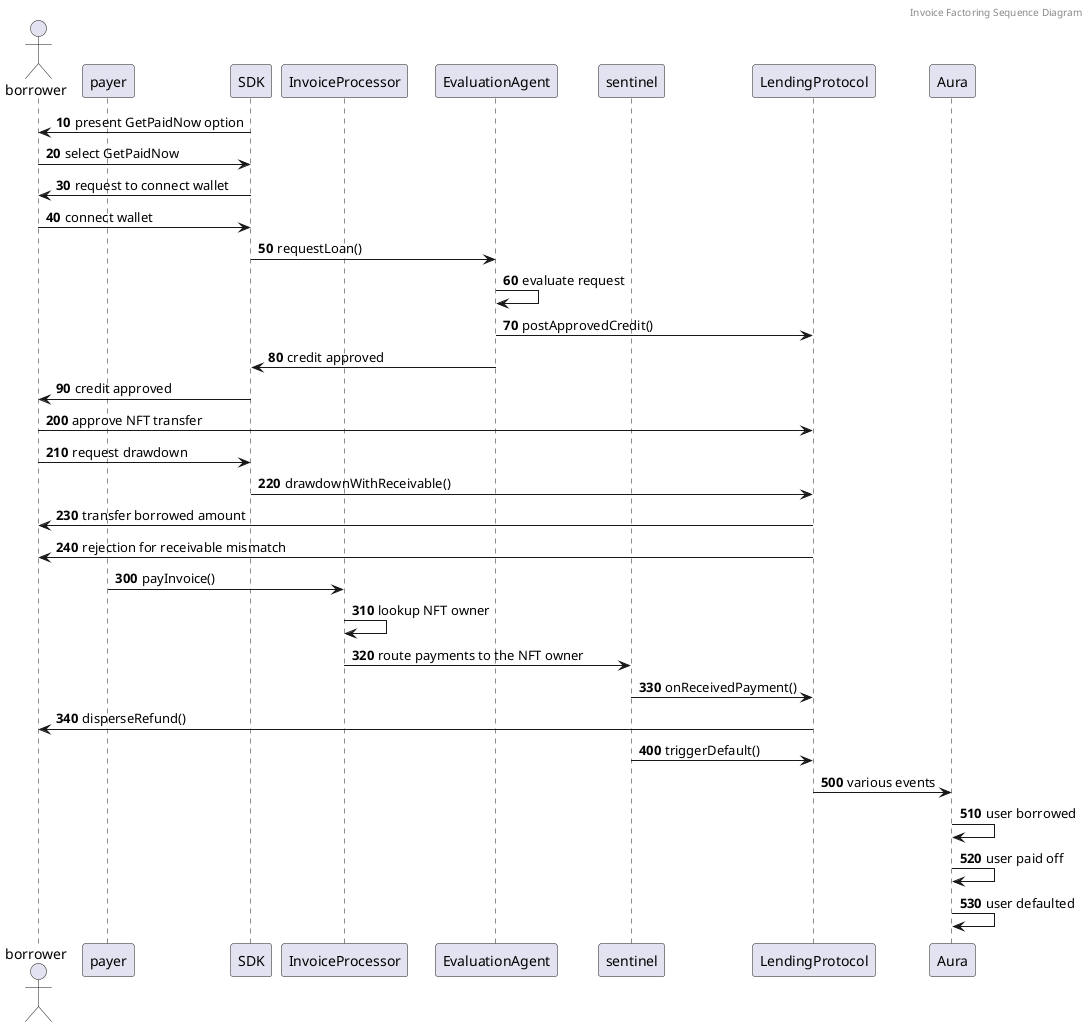 @startuml
header Invoice Factoring Sequence Diagram
actor borrower
participant payer
participant SDK
participant InvoiceProcessor as IP
participant EvaluationAgent as EA
participant sentinel
participant LendingProtocol as LP
participant Aura 

autonumber 10 10
SDK -> borrower : present GetPaidNow option
borrower -> SDK : select GetPaidNow
SDK -> borrower : request to connect wallet
borrower -> SDK : connect wallet

SDK -> EA : requestLoan()
EA -> EA : evaluate request
EA -> LP : postApprovedCredit()
EA -> SDK : credit approved
SDK -> borrower : credit approved

autonumber 200 10
borrower -> LP : approve NFT transfer
borrower -> SDK : request drawdown
SDK -> LP : drawdownWithReceivable()
LP -> borrower : transfer borrowed amount
LP -> borrower : rejection for receivable mismatch

autonumber 300 10
payer -> IP : payInvoice()
IP -> IP : lookup NFT owner
IP -> sentinel : route payments to the NFT owner
sentinel -> LP : onReceivedPayment()
LP -> borrower : disperseRefund() 

autonumber 400 10
sentinel -> LP : triggerDefault()

autonumber 500 10
LP -> Aura : various events
Aura -> Aura : user borrowed
Aura -> Aura : user paid off
Aura -> Aura : user defaulted



@enduml